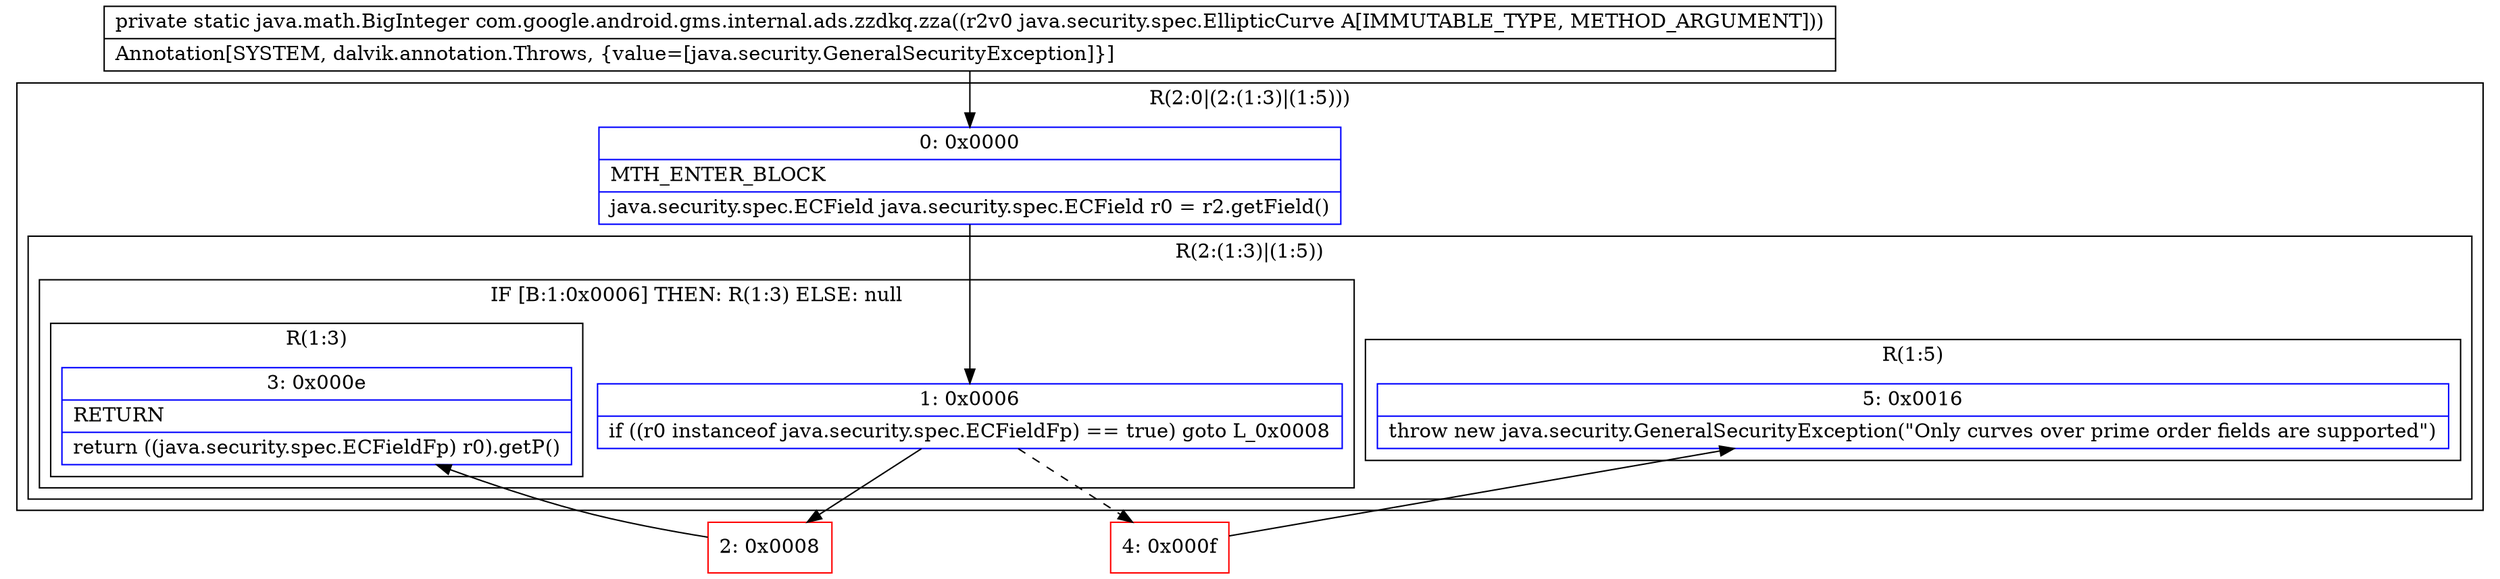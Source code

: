 digraph "CFG forcom.google.android.gms.internal.ads.zzdkq.zza(Ljava\/security\/spec\/EllipticCurve;)Ljava\/math\/BigInteger;" {
subgraph cluster_Region_1926096200 {
label = "R(2:0|(2:(1:3)|(1:5)))";
node [shape=record,color=blue];
Node_0 [shape=record,label="{0\:\ 0x0000|MTH_ENTER_BLOCK\l|java.security.spec.ECField java.security.spec.ECField r0 = r2.getField()\l}"];
subgraph cluster_Region_848388309 {
label = "R(2:(1:3)|(1:5))";
node [shape=record,color=blue];
subgraph cluster_IfRegion_1433081929 {
label = "IF [B:1:0x0006] THEN: R(1:3) ELSE: null";
node [shape=record,color=blue];
Node_1 [shape=record,label="{1\:\ 0x0006|if ((r0 instanceof java.security.spec.ECFieldFp) == true) goto L_0x0008\l}"];
subgraph cluster_Region_96997467 {
label = "R(1:3)";
node [shape=record,color=blue];
Node_3 [shape=record,label="{3\:\ 0x000e|RETURN\l|return ((java.security.spec.ECFieldFp) r0).getP()\l}"];
}
}
subgraph cluster_Region_1179064373 {
label = "R(1:5)";
node [shape=record,color=blue];
Node_5 [shape=record,label="{5\:\ 0x0016|throw new java.security.GeneralSecurityException(\"Only curves over prime order fields are supported\")\l}"];
}
}
}
Node_2 [shape=record,color=red,label="{2\:\ 0x0008}"];
Node_4 [shape=record,color=red,label="{4\:\ 0x000f}"];
MethodNode[shape=record,label="{private static java.math.BigInteger com.google.android.gms.internal.ads.zzdkq.zza((r2v0 java.security.spec.EllipticCurve A[IMMUTABLE_TYPE, METHOD_ARGUMENT]))  | Annotation[SYSTEM, dalvik.annotation.Throws, \{value=[java.security.GeneralSecurityException]\}]\l}"];
MethodNode -> Node_0;
Node_0 -> Node_1;
Node_1 -> Node_2;
Node_1 -> Node_4[style=dashed];
Node_2 -> Node_3;
Node_4 -> Node_5;
}

